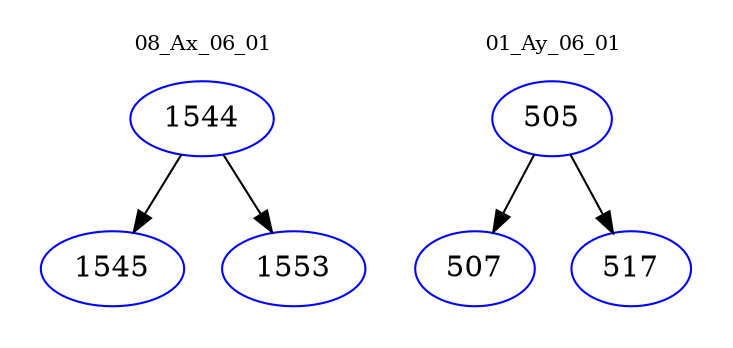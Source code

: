 digraph{
subgraph cluster_0 {
color = white
label = "08_Ax_06_01";
fontsize=10;
T0_1544 [label="1544", color="blue"]
T0_1544 -> T0_1545 [color="black"]
T0_1545 [label="1545", color="blue"]
T0_1544 -> T0_1553 [color="black"]
T0_1553 [label="1553", color="blue"]
}
subgraph cluster_1 {
color = white
label = "01_Ay_06_01";
fontsize=10;
T1_505 [label="505", color="blue"]
T1_505 -> T1_507 [color="black"]
T1_507 [label="507", color="blue"]
T1_505 -> T1_517 [color="black"]
T1_517 [label="517", color="blue"]
}
}
